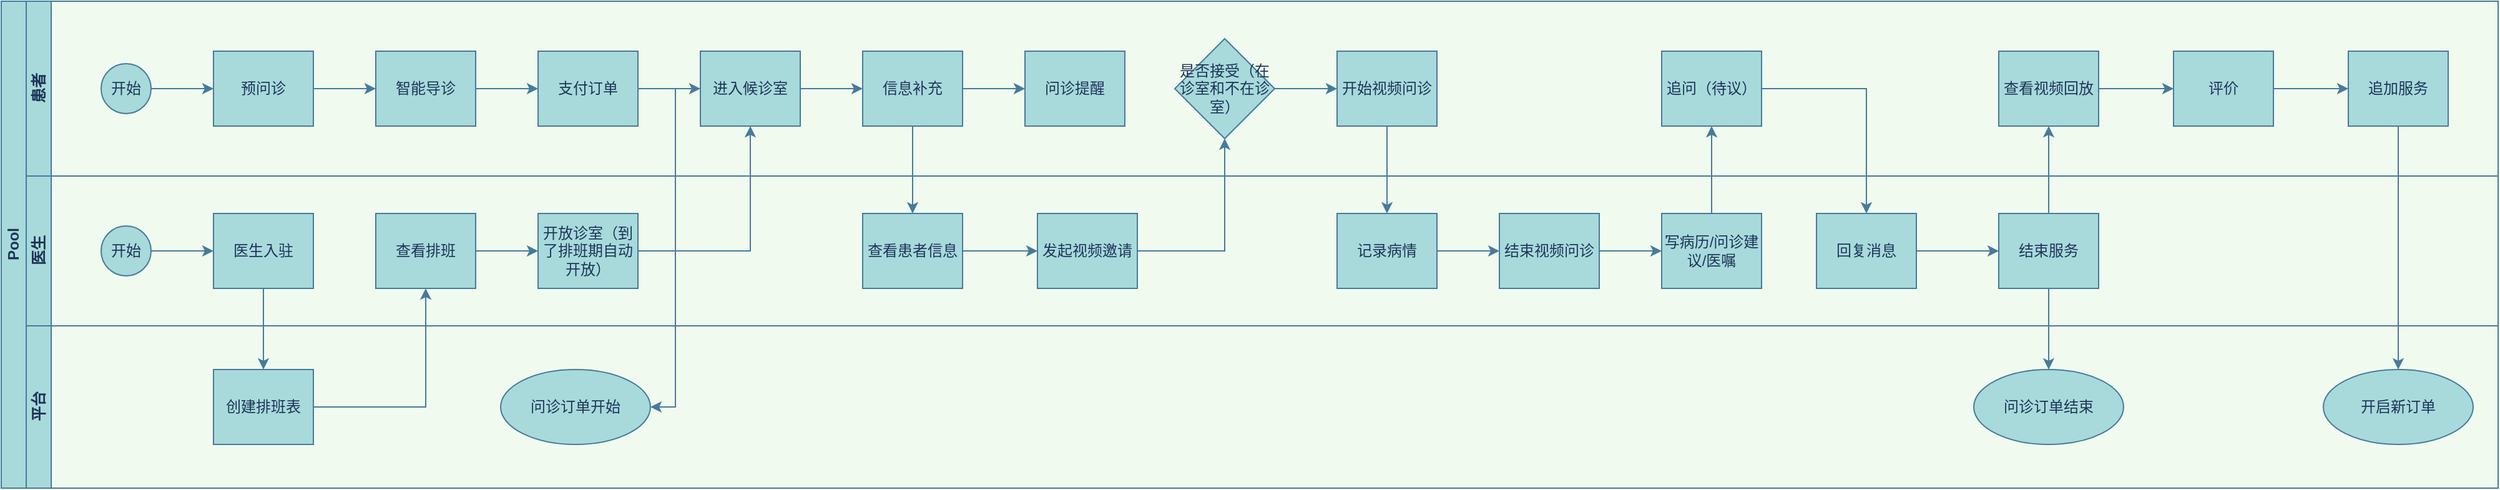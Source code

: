 <mxfile version="15.8.7" type="github">
  <diagram id="prtHgNgQTEPvFCAcTncT" name="Page-1">
    <mxGraphModel dx="920" dy="551" grid="1" gridSize="10" guides="1" tooltips="1" connect="1" arrows="1" fold="1" page="1" pageScale="1" pageWidth="827" pageHeight="1169" background="#F1FAEE" math="0" shadow="0">
      <root>
        <mxCell id="0" />
        <mxCell id="1" parent="0" />
        <mxCell id="dNxyNK7c78bLwvsdeMH5-19" value="Pool" style="swimlane;html=1;childLayout=stackLayout;resizeParent=1;resizeParentMax=0;horizontal=0;startSize=20;horizontalStack=0;fillColor=#A8DADC;strokeColor=#457B9D;fontColor=#1D3557;" parent="1" vertex="1">
          <mxGeometry x="120" y="120" width="2000" height="390" as="geometry" />
        </mxCell>
        <mxCell id="dNxyNK7c78bLwvsdeMH5-20" value="患者" style="swimlane;html=1;startSize=20;horizontal=0;fillColor=#A8DADC;strokeColor=#457B9D;fontColor=#1D3557;" parent="dNxyNK7c78bLwvsdeMH5-19" vertex="1">
          <mxGeometry x="20" width="1980" height="140" as="geometry" />
        </mxCell>
        <mxCell id="UX9EoWcXJ1RKvdyOowkk-16" style="edgeStyle=orthogonalEdgeStyle;rounded=0;orthogonalLoop=1;jettySize=auto;html=1;exitX=1;exitY=0.5;exitDx=0;exitDy=0;entryX=0;entryY=0.5;entryDx=0;entryDy=0;strokeColor=#457B9D;fontColor=#1D3557;labelBackgroundColor=#F1FAEE;" edge="1" parent="dNxyNK7c78bLwvsdeMH5-20" source="UX9EoWcXJ1RKvdyOowkk-9" target="UX9EoWcXJ1RKvdyOowkk-15">
          <mxGeometry relative="1" as="geometry" />
        </mxCell>
        <mxCell id="UX9EoWcXJ1RKvdyOowkk-9" value="预问诊" style="rounded=0;whiteSpace=wrap;html=1;fontFamily=Helvetica;fontSize=12;fontColor=#1D3557;align=center;fillColor=#A8DADC;strokeColor=#457B9D;" vertex="1" parent="dNxyNK7c78bLwvsdeMH5-20">
          <mxGeometry x="150" y="40" width="80" height="60" as="geometry" />
        </mxCell>
        <mxCell id="UX9EoWcXJ1RKvdyOowkk-14" style="edgeStyle=orthogonalEdgeStyle;rounded=0;orthogonalLoop=1;jettySize=auto;html=1;exitX=1;exitY=0.5;exitDx=0;exitDy=0;entryX=0;entryY=0.5;entryDx=0;entryDy=0;strokeColor=#457B9D;fontColor=#1D3557;labelBackgroundColor=#F1FAEE;" edge="1" parent="dNxyNK7c78bLwvsdeMH5-20" source="UX9EoWcXJ1RKvdyOowkk-13" target="UX9EoWcXJ1RKvdyOowkk-9">
          <mxGeometry relative="1" as="geometry" />
        </mxCell>
        <mxCell id="UX9EoWcXJ1RKvdyOowkk-13" value="开始" style="ellipse;whiteSpace=wrap;html=1;fillColor=#A8DADC;strokeColor=#457B9D;fontColor=#1D3557;" vertex="1" parent="dNxyNK7c78bLwvsdeMH5-20">
          <mxGeometry x="60" y="50" width="40" height="40" as="geometry" />
        </mxCell>
        <mxCell id="UX9EoWcXJ1RKvdyOowkk-19" value="" style="edgeStyle=orthogonalEdgeStyle;rounded=0;orthogonalLoop=1;jettySize=auto;html=1;strokeColor=#457B9D;fontColor=#1D3557;labelBackgroundColor=#F1FAEE;" edge="1" parent="dNxyNK7c78bLwvsdeMH5-20" source="UX9EoWcXJ1RKvdyOowkk-15" target="UX9EoWcXJ1RKvdyOowkk-18">
          <mxGeometry relative="1" as="geometry" />
        </mxCell>
        <mxCell id="UX9EoWcXJ1RKvdyOowkk-15" value="智能导诊" style="rounded=0;whiteSpace=wrap;html=1;fontFamily=Helvetica;fontSize=12;fontColor=#1D3557;align=center;fillColor=#A8DADC;strokeColor=#457B9D;" vertex="1" parent="dNxyNK7c78bLwvsdeMH5-20">
          <mxGeometry x="280" y="40" width="80" height="60" as="geometry" />
        </mxCell>
        <mxCell id="UX9EoWcXJ1RKvdyOowkk-21" style="edgeStyle=orthogonalEdgeStyle;rounded=0;orthogonalLoop=1;jettySize=auto;html=1;exitX=1;exitY=0.5;exitDx=0;exitDy=0;entryX=0;entryY=0.5;entryDx=0;entryDy=0;strokeColor=#457B9D;fontColor=#1D3557;labelBackgroundColor=#F1FAEE;" edge="1" parent="dNxyNK7c78bLwvsdeMH5-20" source="UX9EoWcXJ1RKvdyOowkk-18" target="UX9EoWcXJ1RKvdyOowkk-20">
          <mxGeometry relative="1" as="geometry" />
        </mxCell>
        <mxCell id="UX9EoWcXJ1RKvdyOowkk-18" value="支付订单" style="rounded=0;whiteSpace=wrap;html=1;fontFamily=Helvetica;fontSize=12;fontColor=#1D3557;align=center;fillColor=#A8DADC;strokeColor=#457B9D;" vertex="1" parent="dNxyNK7c78bLwvsdeMH5-20">
          <mxGeometry x="410" y="40" width="80" height="60" as="geometry" />
        </mxCell>
        <mxCell id="UX9EoWcXJ1RKvdyOowkk-25" value="" style="edgeStyle=orthogonalEdgeStyle;rounded=0;orthogonalLoop=1;jettySize=auto;html=1;strokeColor=#457B9D;fontColor=#1D3557;labelBackgroundColor=#F1FAEE;" edge="1" parent="dNxyNK7c78bLwvsdeMH5-20" source="UX9EoWcXJ1RKvdyOowkk-20" target="UX9EoWcXJ1RKvdyOowkk-24">
          <mxGeometry relative="1" as="geometry" />
        </mxCell>
        <mxCell id="UX9EoWcXJ1RKvdyOowkk-20" value="进入候诊室" style="rounded=0;whiteSpace=wrap;html=1;fontFamily=Helvetica;fontSize=12;fontColor=#1D3557;align=center;fillColor=#A8DADC;strokeColor=#457B9D;" vertex="1" parent="dNxyNK7c78bLwvsdeMH5-20">
          <mxGeometry x="540" y="40" width="80" height="60" as="geometry" />
        </mxCell>
        <mxCell id="UX9EoWcXJ1RKvdyOowkk-27" value="" style="edgeStyle=orthogonalEdgeStyle;rounded=0;orthogonalLoop=1;jettySize=auto;html=1;strokeColor=#457B9D;fontColor=#1D3557;labelBackgroundColor=#F1FAEE;" edge="1" parent="dNxyNK7c78bLwvsdeMH5-20" source="UX9EoWcXJ1RKvdyOowkk-24" target="UX9EoWcXJ1RKvdyOowkk-26">
          <mxGeometry relative="1" as="geometry" />
        </mxCell>
        <mxCell id="UX9EoWcXJ1RKvdyOowkk-24" value="信息补充" style="rounded=0;whiteSpace=wrap;html=1;fontFamily=Helvetica;fontSize=12;fontColor=#1D3557;align=center;fillColor=#A8DADC;strokeColor=#457B9D;" vertex="1" parent="dNxyNK7c78bLwvsdeMH5-20">
          <mxGeometry x="670" y="40" width="80" height="60" as="geometry" />
        </mxCell>
        <mxCell id="UX9EoWcXJ1RKvdyOowkk-26" value="问诊提醒" style="rounded=0;whiteSpace=wrap;html=1;fontFamily=Helvetica;fontSize=12;fontColor=#1D3557;align=center;fillColor=#A8DADC;strokeColor=#457B9D;" vertex="1" parent="dNxyNK7c78bLwvsdeMH5-20">
          <mxGeometry x="800" y="40" width="80" height="60" as="geometry" />
        </mxCell>
        <mxCell id="UX9EoWcXJ1RKvdyOowkk-39" style="edgeStyle=orthogonalEdgeStyle;rounded=0;orthogonalLoop=1;jettySize=auto;html=1;exitX=1;exitY=0.5;exitDx=0;exitDy=0;strokeColor=#457B9D;fontColor=#1D3557;labelBackgroundColor=#F1FAEE;" edge="1" parent="dNxyNK7c78bLwvsdeMH5-20" source="UX9EoWcXJ1RKvdyOowkk-33" target="UX9EoWcXJ1RKvdyOowkk-37">
          <mxGeometry relative="1" as="geometry" />
        </mxCell>
        <mxCell id="UX9EoWcXJ1RKvdyOowkk-33" value="是否接受（在诊室和不在诊室）" style="rhombus;whiteSpace=wrap;html=1;rounded=0;fontColor=#1D3557;fillColor=#A8DADC;strokeColor=#457B9D;" vertex="1" parent="dNxyNK7c78bLwvsdeMH5-20">
          <mxGeometry x="920" y="30" width="80" height="80" as="geometry" />
        </mxCell>
        <mxCell id="UX9EoWcXJ1RKvdyOowkk-37" value="开始视频问诊" style="rounded=0;whiteSpace=wrap;html=1;fontFamily=Helvetica;fontSize=12;fontColor=#1D3557;align=center;fillColor=#A8DADC;strokeColor=#457B9D;" vertex="1" parent="dNxyNK7c78bLwvsdeMH5-20">
          <mxGeometry x="1050" y="40" width="80" height="60" as="geometry" />
        </mxCell>
        <mxCell id="UX9EoWcXJ1RKvdyOowkk-46" value="追问（待议）" style="rounded=0;whiteSpace=wrap;html=1;fontFamily=Helvetica;fontSize=12;fontColor=#1D3557;align=center;fillColor=#A8DADC;strokeColor=#457B9D;" vertex="1" parent="dNxyNK7c78bLwvsdeMH5-20">
          <mxGeometry x="1310" y="40" width="80" height="60" as="geometry" />
        </mxCell>
        <mxCell id="UX9EoWcXJ1RKvdyOowkk-52" value="查看视频回放" style="rounded=0;whiteSpace=wrap;html=1;fontFamily=Helvetica;fontSize=12;fontColor=#1D3557;align=center;fillColor=#A8DADC;strokeColor=#457B9D;" vertex="1" parent="dNxyNK7c78bLwvsdeMH5-20">
          <mxGeometry x="1580" y="40" width="80" height="60" as="geometry" />
        </mxCell>
        <mxCell id="UX9EoWcXJ1RKvdyOowkk-75" value="评价" style="rounded=0;whiteSpace=wrap;html=1;fontFamily=Helvetica;fontSize=12;fontColor=#1D3557;align=center;fillColor=#A8DADC;strokeColor=#457B9D;" vertex="1" parent="dNxyNK7c78bLwvsdeMH5-20">
          <mxGeometry x="1720" y="40" width="80" height="60" as="geometry" />
        </mxCell>
        <mxCell id="UX9EoWcXJ1RKvdyOowkk-76" value="" style="edgeStyle=orthogonalEdgeStyle;rounded=0;orthogonalLoop=1;jettySize=auto;html=1;strokeColor=#457B9D;fontColor=#1D3557;labelBackgroundColor=#F1FAEE;" edge="1" parent="dNxyNK7c78bLwvsdeMH5-20" source="UX9EoWcXJ1RKvdyOowkk-52" target="UX9EoWcXJ1RKvdyOowkk-75">
          <mxGeometry relative="1" as="geometry" />
        </mxCell>
        <mxCell id="UX9EoWcXJ1RKvdyOowkk-77" value="追加服务" style="rounded=0;whiteSpace=wrap;html=1;fontFamily=Helvetica;fontSize=12;fontColor=#1D3557;align=center;fillColor=#A8DADC;strokeColor=#457B9D;" vertex="1" parent="dNxyNK7c78bLwvsdeMH5-20">
          <mxGeometry x="1860" y="40" width="80" height="60" as="geometry" />
        </mxCell>
        <mxCell id="UX9EoWcXJ1RKvdyOowkk-78" value="" style="edgeStyle=orthogonalEdgeStyle;rounded=0;orthogonalLoop=1;jettySize=auto;html=1;strokeColor=#457B9D;fontColor=#1D3557;labelBackgroundColor=#F1FAEE;" edge="1" parent="dNxyNK7c78bLwvsdeMH5-20" source="UX9EoWcXJ1RKvdyOowkk-75" target="UX9EoWcXJ1RKvdyOowkk-77">
          <mxGeometry relative="1" as="geometry" />
        </mxCell>
        <mxCell id="dNxyNK7c78bLwvsdeMH5-21" value="医生" style="swimlane;html=1;startSize=20;horizontal=0;fillColor=#A8DADC;strokeColor=#457B9D;fontColor=#1D3557;" parent="dNxyNK7c78bLwvsdeMH5-19" vertex="1">
          <mxGeometry x="20" y="140" width="1980" height="120" as="geometry" />
        </mxCell>
        <mxCell id="UX9EoWcXJ1RKvdyOowkk-7" value="开放诊室（到了排班期自动开放）" style="rounded=0;whiteSpace=wrap;html=1;fontFamily=Helvetica;fontSize=12;fontColor=#1D3557;align=center;fillColor=#A8DADC;strokeColor=#457B9D;" vertex="1" parent="dNxyNK7c78bLwvsdeMH5-21">
          <mxGeometry x="410" y="30" width="80" height="60" as="geometry" />
        </mxCell>
        <mxCell id="dNxyNK7c78bLwvsdeMH5-23" value="开始" style="ellipse;whiteSpace=wrap;html=1;fillColor=#A8DADC;strokeColor=#457B9D;fontColor=#1D3557;" parent="dNxyNK7c78bLwvsdeMH5-21" vertex="1">
          <mxGeometry x="60" y="40" width="40" height="40" as="geometry" />
        </mxCell>
        <mxCell id="dNxyNK7c78bLwvsdeMH5-24" value="医生入驻" style="rounded=0;whiteSpace=wrap;html=1;fontFamily=Helvetica;fontSize=12;fontColor=#1D3557;align=center;fillColor=#A8DADC;strokeColor=#457B9D;" parent="dNxyNK7c78bLwvsdeMH5-21" vertex="1">
          <mxGeometry x="150" y="30" width="80" height="60" as="geometry" />
        </mxCell>
        <mxCell id="dNxyNK7c78bLwvsdeMH5-25" value="" style="edgeStyle=orthogonalEdgeStyle;rounded=0;orthogonalLoop=1;jettySize=auto;html=1;strokeColor=#457B9D;fontColor=#1D3557;labelBackgroundColor=#F1FAEE;" parent="dNxyNK7c78bLwvsdeMH5-21" source="dNxyNK7c78bLwvsdeMH5-23" target="dNxyNK7c78bLwvsdeMH5-24" edge="1">
          <mxGeometry relative="1" as="geometry" />
        </mxCell>
        <mxCell id="UX9EoWcXJ1RKvdyOowkk-5" value="查看排班" style="rounded=0;whiteSpace=wrap;html=1;fontFamily=Helvetica;fontSize=12;fontColor=#1D3557;align=center;fillColor=#A8DADC;strokeColor=#457B9D;" vertex="1" parent="dNxyNK7c78bLwvsdeMH5-21">
          <mxGeometry x="280" y="30" width="80" height="60" as="geometry" />
        </mxCell>
        <mxCell id="UX9EoWcXJ1RKvdyOowkk-8" value="" style="edgeStyle=orthogonalEdgeStyle;rounded=0;orthogonalLoop=1;jettySize=auto;html=1;strokeColor=#457B9D;fontColor=#1D3557;labelBackgroundColor=#F1FAEE;" edge="1" parent="dNxyNK7c78bLwvsdeMH5-21" source="UX9EoWcXJ1RKvdyOowkk-5" target="UX9EoWcXJ1RKvdyOowkk-7">
          <mxGeometry relative="1" as="geometry" />
        </mxCell>
        <mxCell id="UX9EoWcXJ1RKvdyOowkk-28" value="查看患者信息" style="rounded=0;whiteSpace=wrap;html=1;fontFamily=Helvetica;fontSize=12;fontColor=#1D3557;align=center;fillColor=#A8DADC;strokeColor=#457B9D;" vertex="1" parent="dNxyNK7c78bLwvsdeMH5-21">
          <mxGeometry x="670" y="30" width="80" height="60" as="geometry" />
        </mxCell>
        <mxCell id="UX9EoWcXJ1RKvdyOowkk-31" value="发起视频邀请" style="rounded=0;whiteSpace=wrap;html=1;fontFamily=Helvetica;fontSize=12;fontColor=#1D3557;align=center;fillColor=#A8DADC;strokeColor=#457B9D;" vertex="1" parent="dNxyNK7c78bLwvsdeMH5-21">
          <mxGeometry x="810" y="30" width="80" height="60" as="geometry" />
        </mxCell>
        <mxCell id="UX9EoWcXJ1RKvdyOowkk-32" value="" style="edgeStyle=orthogonalEdgeStyle;rounded=0;orthogonalLoop=1;jettySize=auto;html=1;strokeColor=#457B9D;fontColor=#1D3557;labelBackgroundColor=#F1FAEE;" edge="1" parent="dNxyNK7c78bLwvsdeMH5-21" source="UX9EoWcXJ1RKvdyOowkk-28" target="UX9EoWcXJ1RKvdyOowkk-31">
          <mxGeometry relative="1" as="geometry" />
        </mxCell>
        <mxCell id="UX9EoWcXJ1RKvdyOowkk-40" value="记录病情" style="rounded=0;whiteSpace=wrap;html=1;fontFamily=Helvetica;fontSize=12;fontColor=#1D3557;align=center;fillColor=#A8DADC;strokeColor=#457B9D;" vertex="1" parent="dNxyNK7c78bLwvsdeMH5-21">
          <mxGeometry x="1050" y="30" width="80" height="60" as="geometry" />
        </mxCell>
        <mxCell id="UX9EoWcXJ1RKvdyOowkk-42" value="结束视频问诊" style="rounded=0;whiteSpace=wrap;html=1;fontFamily=Helvetica;fontSize=12;fontColor=#1D3557;align=center;fillColor=#A8DADC;strokeColor=#457B9D;" vertex="1" parent="dNxyNK7c78bLwvsdeMH5-21">
          <mxGeometry x="1180" y="30" width="80" height="60" as="geometry" />
        </mxCell>
        <mxCell id="UX9EoWcXJ1RKvdyOowkk-43" value="" style="edgeStyle=orthogonalEdgeStyle;rounded=0;orthogonalLoop=1;jettySize=auto;html=1;strokeColor=#457B9D;fontColor=#1D3557;labelBackgroundColor=#F1FAEE;" edge="1" parent="dNxyNK7c78bLwvsdeMH5-21" source="UX9EoWcXJ1RKvdyOowkk-40" target="UX9EoWcXJ1RKvdyOowkk-42">
          <mxGeometry relative="1" as="geometry" />
        </mxCell>
        <mxCell id="UX9EoWcXJ1RKvdyOowkk-44" value="写病历/问诊建议/医嘱" style="rounded=0;whiteSpace=wrap;html=1;fontFamily=Helvetica;fontSize=12;fontColor=#1D3557;align=center;fillColor=#A8DADC;strokeColor=#457B9D;" vertex="1" parent="dNxyNK7c78bLwvsdeMH5-21">
          <mxGeometry x="1310" y="30" width="80" height="60" as="geometry" />
        </mxCell>
        <mxCell id="UX9EoWcXJ1RKvdyOowkk-45" value="" style="edgeStyle=orthogonalEdgeStyle;rounded=0;orthogonalLoop=1;jettySize=auto;html=1;strokeColor=#457B9D;fontColor=#1D3557;labelBackgroundColor=#F1FAEE;" edge="1" parent="dNxyNK7c78bLwvsdeMH5-21" source="UX9EoWcXJ1RKvdyOowkk-42" target="UX9EoWcXJ1RKvdyOowkk-44">
          <mxGeometry relative="1" as="geometry" />
        </mxCell>
        <mxCell id="UX9EoWcXJ1RKvdyOowkk-48" value="回复消息" style="rounded=0;whiteSpace=wrap;html=1;fontFamily=Helvetica;fontSize=12;fontColor=#1D3557;align=center;fillColor=#A8DADC;strokeColor=#457B9D;" vertex="1" parent="dNxyNK7c78bLwvsdeMH5-21">
          <mxGeometry x="1434" y="30" width="80" height="60" as="geometry" />
        </mxCell>
        <mxCell id="UX9EoWcXJ1RKvdyOowkk-50" value="结束服务" style="rounded=0;whiteSpace=wrap;html=1;fontFamily=Helvetica;fontSize=12;fontColor=#1D3557;align=center;fillColor=#A8DADC;strokeColor=#457B9D;" vertex="1" parent="dNxyNK7c78bLwvsdeMH5-21">
          <mxGeometry x="1580" y="30" width="80" height="60" as="geometry" />
        </mxCell>
        <mxCell id="UX9EoWcXJ1RKvdyOowkk-51" value="" style="edgeStyle=orthogonalEdgeStyle;rounded=0;orthogonalLoop=1;jettySize=auto;html=1;strokeColor=#457B9D;fontColor=#1D3557;labelBackgroundColor=#F1FAEE;" edge="1" parent="dNxyNK7c78bLwvsdeMH5-21" source="UX9EoWcXJ1RKvdyOowkk-48" target="UX9EoWcXJ1RKvdyOowkk-50">
          <mxGeometry relative="1" as="geometry" />
        </mxCell>
        <mxCell id="dNxyNK7c78bLwvsdeMH5-22" value="平台" style="swimlane;html=1;startSize=20;horizontal=0;fillColor=#A8DADC;strokeColor=#457B9D;fontColor=#1D3557;" parent="dNxyNK7c78bLwvsdeMH5-19" vertex="1">
          <mxGeometry x="20" y="260" width="1980" height="130" as="geometry" />
        </mxCell>
        <mxCell id="UX9EoWcXJ1RKvdyOowkk-3" value="创建排班表" style="rounded=0;whiteSpace=wrap;html=1;fontFamily=Helvetica;fontSize=12;fontColor=#1D3557;align=center;fillColor=#A8DADC;strokeColor=#457B9D;" vertex="1" parent="dNxyNK7c78bLwvsdeMH5-22">
          <mxGeometry x="150" y="35" width="80" height="60" as="geometry" />
        </mxCell>
        <mxCell id="UX9EoWcXJ1RKvdyOowkk-71" value="问诊订单开始" style="ellipse;whiteSpace=wrap;html=1;rounded=0;fontColor=#1D3557;fillColor=#A8DADC;strokeColor=#457B9D;" vertex="1" parent="dNxyNK7c78bLwvsdeMH5-22">
          <mxGeometry x="380" y="35" width="120" height="60" as="geometry" />
        </mxCell>
        <mxCell id="UX9EoWcXJ1RKvdyOowkk-79" value="问诊订单结束" style="ellipse;whiteSpace=wrap;html=1;rounded=0;fontColor=#1D3557;fillColor=#A8DADC;strokeColor=#457B9D;" vertex="1" parent="dNxyNK7c78bLwvsdeMH5-22">
          <mxGeometry x="1560" y="35" width="120" height="60" as="geometry" />
        </mxCell>
        <mxCell id="UX9EoWcXJ1RKvdyOowkk-81" value="开启新订单" style="ellipse;whiteSpace=wrap;html=1;rounded=0;fontColor=#1D3557;fillColor=#A8DADC;strokeColor=#457B9D;" vertex="1" parent="dNxyNK7c78bLwvsdeMH5-22">
          <mxGeometry x="1840" y="35" width="120" height="60" as="geometry" />
        </mxCell>
        <mxCell id="UX9EoWcXJ1RKvdyOowkk-11" style="edgeStyle=orthogonalEdgeStyle;rounded=0;orthogonalLoop=1;jettySize=auto;html=1;exitX=0.5;exitY=1;exitDx=0;exitDy=0;entryX=0.5;entryY=0;entryDx=0;entryDy=0;strokeColor=#457B9D;fontColor=#1D3557;labelBackgroundColor=#F1FAEE;" edge="1" parent="dNxyNK7c78bLwvsdeMH5-19" source="dNxyNK7c78bLwvsdeMH5-24" target="UX9EoWcXJ1RKvdyOowkk-3">
          <mxGeometry relative="1" as="geometry" />
        </mxCell>
        <mxCell id="UX9EoWcXJ1RKvdyOowkk-12" style="edgeStyle=orthogonalEdgeStyle;rounded=0;orthogonalLoop=1;jettySize=auto;html=1;exitX=1;exitY=0.5;exitDx=0;exitDy=0;entryX=0.5;entryY=1;entryDx=0;entryDy=0;strokeColor=#457B9D;fontColor=#1D3557;labelBackgroundColor=#F1FAEE;" edge="1" parent="dNxyNK7c78bLwvsdeMH5-19" source="UX9EoWcXJ1RKvdyOowkk-3" target="UX9EoWcXJ1RKvdyOowkk-5">
          <mxGeometry relative="1" as="geometry" />
        </mxCell>
        <mxCell id="UX9EoWcXJ1RKvdyOowkk-22" style="edgeStyle=orthogonalEdgeStyle;rounded=0;orthogonalLoop=1;jettySize=auto;html=1;exitX=1;exitY=0.5;exitDx=0;exitDy=0;entryX=0.5;entryY=1;entryDx=0;entryDy=0;strokeColor=#457B9D;fontColor=#1D3557;labelBackgroundColor=#F1FAEE;" edge="1" parent="dNxyNK7c78bLwvsdeMH5-19" source="UX9EoWcXJ1RKvdyOowkk-7" target="UX9EoWcXJ1RKvdyOowkk-20">
          <mxGeometry relative="1" as="geometry" />
        </mxCell>
        <mxCell id="UX9EoWcXJ1RKvdyOowkk-30" style="edgeStyle=orthogonalEdgeStyle;rounded=0;orthogonalLoop=1;jettySize=auto;html=1;exitX=0.5;exitY=1;exitDx=0;exitDy=0;strokeColor=#457B9D;fontColor=#1D3557;labelBackgroundColor=#F1FAEE;" edge="1" parent="dNxyNK7c78bLwvsdeMH5-19" source="UX9EoWcXJ1RKvdyOowkk-24" target="UX9EoWcXJ1RKvdyOowkk-28">
          <mxGeometry relative="1" as="geometry" />
        </mxCell>
        <mxCell id="UX9EoWcXJ1RKvdyOowkk-34" value="" style="edgeStyle=orthogonalEdgeStyle;rounded=0;orthogonalLoop=1;jettySize=auto;html=1;strokeColor=#457B9D;fontColor=#1D3557;labelBackgroundColor=#F1FAEE;" edge="1" parent="dNxyNK7c78bLwvsdeMH5-19" source="UX9EoWcXJ1RKvdyOowkk-31" target="UX9EoWcXJ1RKvdyOowkk-33">
          <mxGeometry relative="1" as="geometry" />
        </mxCell>
        <mxCell id="UX9EoWcXJ1RKvdyOowkk-41" value="" style="edgeStyle=orthogonalEdgeStyle;rounded=0;orthogonalLoop=1;jettySize=auto;html=1;strokeColor=#457B9D;fontColor=#1D3557;labelBackgroundColor=#F1FAEE;" edge="1" parent="dNxyNK7c78bLwvsdeMH5-19" source="UX9EoWcXJ1RKvdyOowkk-37" target="UX9EoWcXJ1RKvdyOowkk-40">
          <mxGeometry relative="1" as="geometry" />
        </mxCell>
        <mxCell id="UX9EoWcXJ1RKvdyOowkk-47" value="" style="edgeStyle=orthogonalEdgeStyle;rounded=0;orthogonalLoop=1;jettySize=auto;html=1;strokeColor=#457B9D;fontColor=#1D3557;labelBackgroundColor=#F1FAEE;" edge="1" parent="dNxyNK7c78bLwvsdeMH5-19" source="UX9EoWcXJ1RKvdyOowkk-44" target="UX9EoWcXJ1RKvdyOowkk-46">
          <mxGeometry relative="1" as="geometry" />
        </mxCell>
        <mxCell id="UX9EoWcXJ1RKvdyOowkk-49" value="" style="edgeStyle=orthogonalEdgeStyle;rounded=0;orthogonalLoop=1;jettySize=auto;html=1;strokeColor=#457B9D;fontColor=#1D3557;labelBackgroundColor=#F1FAEE;" edge="1" parent="dNxyNK7c78bLwvsdeMH5-19" source="UX9EoWcXJ1RKvdyOowkk-46" target="UX9EoWcXJ1RKvdyOowkk-48">
          <mxGeometry relative="1" as="geometry" />
        </mxCell>
        <mxCell id="UX9EoWcXJ1RKvdyOowkk-53" value="" style="edgeStyle=orthogonalEdgeStyle;rounded=0;orthogonalLoop=1;jettySize=auto;html=1;strokeColor=#457B9D;fontColor=#1D3557;labelBackgroundColor=#F1FAEE;" edge="1" parent="dNxyNK7c78bLwvsdeMH5-19" source="UX9EoWcXJ1RKvdyOowkk-50" target="UX9EoWcXJ1RKvdyOowkk-52">
          <mxGeometry relative="1" as="geometry" />
        </mxCell>
        <mxCell id="UX9EoWcXJ1RKvdyOowkk-73" style="edgeStyle=orthogonalEdgeStyle;rounded=0;orthogonalLoop=1;jettySize=auto;html=1;exitX=1;exitY=0.5;exitDx=0;exitDy=0;entryX=1;entryY=0.5;entryDx=0;entryDy=0;strokeColor=#457B9D;fontColor=#1D3557;labelBackgroundColor=#F1FAEE;" edge="1" parent="dNxyNK7c78bLwvsdeMH5-19" source="UX9EoWcXJ1RKvdyOowkk-18" target="UX9EoWcXJ1RKvdyOowkk-71">
          <mxGeometry relative="1" as="geometry">
            <Array as="points">
              <mxPoint x="540" y="70" />
              <mxPoint x="540" y="325" />
            </Array>
          </mxGeometry>
        </mxCell>
        <mxCell id="UX9EoWcXJ1RKvdyOowkk-80" value="" style="edgeStyle=orthogonalEdgeStyle;rounded=0;orthogonalLoop=1;jettySize=auto;html=1;strokeColor=#457B9D;fontColor=#1D3557;labelBackgroundColor=#F1FAEE;" edge="1" parent="dNxyNK7c78bLwvsdeMH5-19" source="UX9EoWcXJ1RKvdyOowkk-50" target="UX9EoWcXJ1RKvdyOowkk-79">
          <mxGeometry relative="1" as="geometry" />
        </mxCell>
        <mxCell id="UX9EoWcXJ1RKvdyOowkk-82" value="" style="edgeStyle=orthogonalEdgeStyle;rounded=0;orthogonalLoop=1;jettySize=auto;html=1;strokeColor=#457B9D;fontColor=#1D3557;labelBackgroundColor=#F1FAEE;" edge="1" parent="dNxyNK7c78bLwvsdeMH5-19" source="UX9EoWcXJ1RKvdyOowkk-77" target="UX9EoWcXJ1RKvdyOowkk-81">
          <mxGeometry relative="1" as="geometry" />
        </mxCell>
      </root>
    </mxGraphModel>
  </diagram>
</mxfile>
